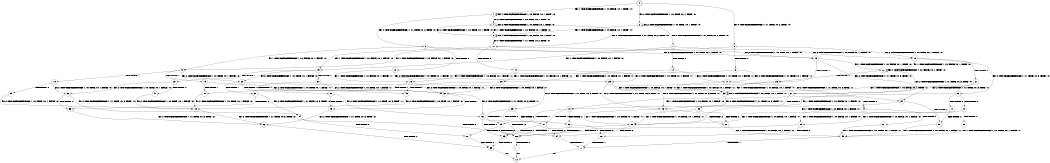 digraph BCG {
size = "7, 10.5";
center = TRUE;
node [shape = circle];
0 [peripheries = 2];
0 -> 1 [label = "EX !1 !ATOMIC_EXCH_BRANCH (1, +0, FALSE, +0, 1, TRUE) !:0:"];
0 -> 2 [label = "EX !2 !ATOMIC_EXCH_BRANCH (1, +0, TRUE, +0, 1, TRUE) !:0:"];
0 -> 3 [label = "EX !0 !ATOMIC_EXCH_BRANCH (1, +1, TRUE, +0, 2, TRUE) !:0:"];
1 -> 4 [label = "EX !2 !ATOMIC_EXCH_BRANCH (1, +0, TRUE, +0, 1, TRUE) !:0:"];
1 -> 5 [label = "EX !0 !ATOMIC_EXCH_BRANCH (1, +1, TRUE, +0, 2, TRUE) !:0:"];
1 -> 1 [label = "EX !1 !ATOMIC_EXCH_BRANCH (1, +0, FALSE, +0, 1, TRUE) !:0:"];
2 -> 6 [label = "EX !1 !ATOMIC_EXCH_BRANCH (1, +0, FALSE, +0, 1, TRUE) !:0:"];
2 -> 7 [label = "EX !0 !ATOMIC_EXCH_BRANCH (1, +1, TRUE, +0, 2, TRUE) !:0:"];
2 -> 2 [label = "EX !2 !ATOMIC_EXCH_BRANCH (1, +0, TRUE, +0, 1, TRUE) !:0:"];
3 -> 8 [label = "TERMINATE !0"];
3 -> 9 [label = "EX !1 !ATOMIC_EXCH_BRANCH (1, +0, FALSE, +0, 1, FALSE) !:0:"];
3 -> 10 [label = "EX !2 !ATOMIC_EXCH_BRANCH (1, +0, TRUE, +0, 1, FALSE) !:0:"];
4 -> 11 [label = "EX !0 !ATOMIC_EXCH_BRANCH (1, +1, TRUE, +0, 2, TRUE) !:0:"];
4 -> 4 [label = "EX !2 !ATOMIC_EXCH_BRANCH (1, +0, TRUE, +0, 1, TRUE) !:0:"];
4 -> 6 [label = "EX !1 !ATOMIC_EXCH_BRANCH (1, +0, FALSE, +0, 1, TRUE) !:0:"];
5 -> 12 [label = "TERMINATE !0"];
5 -> 13 [label = "EX !2 !ATOMIC_EXCH_BRANCH (1, +0, TRUE, +0, 1, FALSE) !:0:"];
5 -> 9 [label = "EX !1 !ATOMIC_EXCH_BRANCH (1, +0, FALSE, +0, 1, FALSE) !:0:"];
6 -> 11 [label = "EX !0 !ATOMIC_EXCH_BRANCH (1, +1, TRUE, +0, 2, TRUE) !:0:"];
6 -> 4 [label = "EX !2 !ATOMIC_EXCH_BRANCH (1, +0, TRUE, +0, 1, TRUE) !:0:"];
6 -> 6 [label = "EX !1 !ATOMIC_EXCH_BRANCH (1, +0, FALSE, +0, 1, TRUE) !:0:"];
7 -> 14 [label = "TERMINATE !0"];
7 -> 15 [label = "EX !1 !ATOMIC_EXCH_BRANCH (1, +0, FALSE, +0, 1, FALSE) !:0:"];
7 -> 10 [label = "EX !2 !ATOMIC_EXCH_BRANCH (1, +0, TRUE, +0, 1, FALSE) !:0:"];
8 -> 16 [label = "EX !1 !ATOMIC_EXCH_BRANCH (1, +0, FALSE, +0, 1, FALSE) !:1:"];
8 -> 17 [label = "EX !2 !ATOMIC_EXCH_BRANCH (1, +0, TRUE, +0, 1, FALSE) !:1:"];
9 -> 18 [label = "TERMINATE !1"];
9 -> 19 [label = "TERMINATE !0"];
9 -> 20 [label = "EX !2 !ATOMIC_EXCH_BRANCH (1, +0, TRUE, +0, 1, FALSE) !:0:"];
10 -> 21 [label = "TERMINATE !0"];
10 -> 22 [label = "EX !1 !ATOMIC_EXCH_BRANCH (1, +0, FALSE, +0, 1, TRUE) !:0:"];
10 -> 23 [label = "EX !2 !ATOMIC_EXCH_BRANCH (1, +1, TRUE, +0, 3, TRUE) !:0:"];
11 -> 24 [label = "TERMINATE !0"];
11 -> 13 [label = "EX !2 !ATOMIC_EXCH_BRANCH (1, +0, TRUE, +0, 1, FALSE) !:0:"];
11 -> 15 [label = "EX !1 !ATOMIC_EXCH_BRANCH (1, +0, FALSE, +0, 1, FALSE) !:0:"];
12 -> 25 [label = "EX !2 !ATOMIC_EXCH_BRANCH (1, +0, TRUE, +0, 1, FALSE) !:1:"];
12 -> 16 [label = "EX !1 !ATOMIC_EXCH_BRANCH (1, +0, FALSE, +0, 1, FALSE) !:1:"];
13 -> 26 [label = "TERMINATE !0"];
13 -> 27 [label = "EX !2 !ATOMIC_EXCH_BRANCH (1, +1, TRUE, +0, 3, TRUE) !:0:"];
13 -> 22 [label = "EX !1 !ATOMIC_EXCH_BRANCH (1, +0, FALSE, +0, 1, TRUE) !:0:"];
14 -> 28 [label = "EX !1 !ATOMIC_EXCH_BRANCH (1, +0, FALSE, +0, 1, FALSE) !:1:"];
14 -> 17 [label = "EX !2 !ATOMIC_EXCH_BRANCH (1, +0, TRUE, +0, 1, FALSE) !:1:"];
15 -> 29 [label = "TERMINATE !1"];
15 -> 30 [label = "TERMINATE !0"];
15 -> 20 [label = "EX !2 !ATOMIC_EXCH_BRANCH (1, +0, TRUE, +0, 1, FALSE) !:0:"];
16 -> 31 [label = "TERMINATE !1"];
16 -> 32 [label = "EX !2 !ATOMIC_EXCH_BRANCH (1, +0, TRUE, +0, 1, FALSE) !:1:"];
17 -> 33 [label = "EX !1 !ATOMIC_EXCH_BRANCH (1, +0, FALSE, +0, 1, TRUE) !:1:"];
17 -> 34 [label = "EX !2 !ATOMIC_EXCH_BRANCH (1, +1, TRUE, +0, 3, TRUE) !:1:"];
18 -> 35 [label = "TERMINATE !0"];
18 -> 36 [label = "EX !2 !ATOMIC_EXCH_BRANCH (1, +0, TRUE, +0, 1, FALSE) !:0:"];
19 -> 31 [label = "TERMINATE !1"];
19 -> 32 [label = "EX !2 !ATOMIC_EXCH_BRANCH (1, +0, TRUE, +0, 1, FALSE) !:1:"];
20 -> 37 [label = "TERMINATE !1"];
20 -> 38 [label = "TERMINATE !0"];
20 -> 39 [label = "EX !2 !ATOMIC_EXCH_BRANCH (1, +1, TRUE, +0, 3, TRUE) !:0:"];
21 -> 33 [label = "EX !1 !ATOMIC_EXCH_BRANCH (1, +0, FALSE, +0, 1, TRUE) !:1:"];
21 -> 34 [label = "EX !2 !ATOMIC_EXCH_BRANCH (1, +1, TRUE, +0, 3, TRUE) !:1:"];
22 -> 26 [label = "TERMINATE !0"];
22 -> 27 [label = "EX !2 !ATOMIC_EXCH_BRANCH (1, +1, TRUE, +0, 3, TRUE) !:0:"];
22 -> 22 [label = "EX !1 !ATOMIC_EXCH_BRANCH (1, +0, FALSE, +0, 1, TRUE) !:0:"];
23 -> 40 [label = "TERMINATE !2"];
23 -> 41 [label = "TERMINATE !0"];
23 -> 42 [label = "EX !1 !ATOMIC_EXCH_BRANCH (1, +0, FALSE, +0, 1, FALSE) !:0:"];
24 -> 25 [label = "EX !2 !ATOMIC_EXCH_BRANCH (1, +0, TRUE, +0, 1, FALSE) !:1:"];
24 -> 28 [label = "EX !1 !ATOMIC_EXCH_BRANCH (1, +0, FALSE, +0, 1, FALSE) !:1:"];
25 -> 43 [label = "EX !2 !ATOMIC_EXCH_BRANCH (1, +1, TRUE, +0, 3, TRUE) !:1:"];
25 -> 33 [label = "EX !1 !ATOMIC_EXCH_BRANCH (1, +0, FALSE, +0, 1, TRUE) !:1:"];
26 -> 43 [label = "EX !2 !ATOMIC_EXCH_BRANCH (1, +1, TRUE, +0, 3, TRUE) !:1:"];
26 -> 33 [label = "EX !1 !ATOMIC_EXCH_BRANCH (1, +0, FALSE, +0, 1, TRUE) !:1:"];
27 -> 44 [label = "TERMINATE !2"];
27 -> 45 [label = "TERMINATE !0"];
27 -> 42 [label = "EX !1 !ATOMIC_EXCH_BRANCH (1, +0, FALSE, +0, 1, FALSE) !:0:"];
28 -> 46 [label = "TERMINATE !1"];
28 -> 32 [label = "EX !2 !ATOMIC_EXCH_BRANCH (1, +0, TRUE, +0, 1, FALSE) !:1:"];
29 -> 47 [label = "TERMINATE !0"];
29 -> 36 [label = "EX !2 !ATOMIC_EXCH_BRANCH (1, +0, TRUE, +0, 1, FALSE) !:0:"];
30 -> 46 [label = "TERMINATE !1"];
30 -> 32 [label = "EX !2 !ATOMIC_EXCH_BRANCH (1, +0, TRUE, +0, 1, FALSE) !:1:"];
31 -> 48 [label = "EX !2 !ATOMIC_EXCH_BRANCH (1, +0, TRUE, +0, 1, FALSE) !:2:"];
32 -> 49 [label = "TERMINATE !1"];
32 -> 50 [label = "EX !2 !ATOMIC_EXCH_BRANCH (1, +1, TRUE, +0, 3, TRUE) !:1:"];
33 -> 43 [label = "EX !2 !ATOMIC_EXCH_BRANCH (1, +1, TRUE, +0, 3, TRUE) !:1:"];
33 -> 33 [label = "EX !1 !ATOMIC_EXCH_BRANCH (1, +0, FALSE, +0, 1, TRUE) !:1:"];
34 -> 51 [label = "TERMINATE !2"];
34 -> 52 [label = "EX !1 !ATOMIC_EXCH_BRANCH (1, +0, FALSE, +0, 1, FALSE) !:1:"];
35 -> 48 [label = "EX !2 !ATOMIC_EXCH_BRANCH (1, +0, TRUE, +0, 1, FALSE) !:2:"];
36 -> 53 [label = "TERMINATE !0"];
36 -> 54 [label = "EX !2 !ATOMIC_EXCH_BRANCH (1, +1, TRUE, +0, 3, TRUE) !:0:"];
37 -> 53 [label = "TERMINATE !0"];
37 -> 54 [label = "EX !2 !ATOMIC_EXCH_BRANCH (1, +1, TRUE, +0, 3, TRUE) !:0:"];
38 -> 49 [label = "TERMINATE !1"];
38 -> 50 [label = "EX !2 !ATOMIC_EXCH_BRANCH (1, +1, TRUE, +0, 3, TRUE) !:1:"];
39 -> 55 [label = "TERMINATE !1"];
39 -> 56 [label = "TERMINATE !2"];
39 -> 57 [label = "TERMINATE !0"];
40 -> 58 [label = "TERMINATE !0"];
40 -> 59 [label = "EX !1 !ATOMIC_EXCH_BRANCH (1, +0, FALSE, +0, 1, FALSE) !:0:"];
41 -> 51 [label = "TERMINATE !2"];
41 -> 52 [label = "EX !1 !ATOMIC_EXCH_BRANCH (1, +0, FALSE, +0, 1, FALSE) !:1:"];
42 -> 55 [label = "TERMINATE !1"];
42 -> 56 [label = "TERMINATE !2"];
42 -> 57 [label = "TERMINATE !0"];
43 -> 60 [label = "TERMINATE !2"];
43 -> 52 [label = "EX !1 !ATOMIC_EXCH_BRANCH (1, +0, FALSE, +0, 1, FALSE) !:1:"];
44 -> 61 [label = "TERMINATE !0"];
44 -> 59 [label = "EX !1 !ATOMIC_EXCH_BRANCH (1, +0, FALSE, +0, 1, FALSE) !:0:"];
45 -> 60 [label = "TERMINATE !2"];
45 -> 52 [label = "EX !1 !ATOMIC_EXCH_BRANCH (1, +0, FALSE, +0, 1, FALSE) !:1:"];
46 -> 48 [label = "EX !2 !ATOMIC_EXCH_BRANCH (1, +0, TRUE, +0, 1, FALSE) !:2:"];
47 -> 48 [label = "EX !2 !ATOMIC_EXCH_BRANCH (1, +0, TRUE, +0, 1, FALSE) !:2:"];
48 -> 62 [label = "EX !2 !ATOMIC_EXCH_BRANCH (1, +1, TRUE, +0, 3, TRUE) !:2:"];
49 -> 62 [label = "EX !2 !ATOMIC_EXCH_BRANCH (1, +1, TRUE, +0, 3, TRUE) !:2:"];
50 -> 63 [label = "TERMINATE !1"];
50 -> 64 [label = "TERMINATE !2"];
51 -> 65 [label = "EX !1 !ATOMIC_EXCH_BRANCH (1, +0, FALSE, +0, 1, FALSE) !:1:"];
52 -> 63 [label = "TERMINATE !1"];
52 -> 64 [label = "TERMINATE !2"];
53 -> 62 [label = "EX !2 !ATOMIC_EXCH_BRANCH (1, +1, TRUE, +0, 3, TRUE) !:2:"];
54 -> 66 [label = "TERMINATE !2"];
54 -> 67 [label = "TERMINATE !0"];
55 -> 66 [label = "TERMINATE !2"];
55 -> 67 [label = "TERMINATE !0"];
56 -> 66 [label = "TERMINATE !1"];
56 -> 68 [label = "TERMINATE !0"];
57 -> 63 [label = "TERMINATE !1"];
57 -> 64 [label = "TERMINATE !2"];
58 -> 65 [label = "EX !1 !ATOMIC_EXCH_BRANCH (1, +0, FALSE, +0, 1, FALSE) !:1:"];
59 -> 66 [label = "TERMINATE !1"];
59 -> 68 [label = "TERMINATE !0"];
60 -> 65 [label = "EX !1 !ATOMIC_EXCH_BRANCH (1, +0, FALSE, +0, 1, FALSE) !:1:"];
61 -> 65 [label = "EX !1 !ATOMIC_EXCH_BRANCH (1, +0, FALSE, +0, 1, FALSE) !:1:"];
62 -> 69 [label = "TERMINATE !2"];
63 -> 69 [label = "TERMINATE !2"];
64 -> 70 [label = "TERMINATE !1"];
65 -> 70 [label = "TERMINATE !1"];
66 -> 71 [label = "TERMINATE !0"];
67 -> 69 [label = "TERMINATE !2"];
68 -> 70 [label = "TERMINATE !1"];
69 -> 72 [label = "exit"];
70 -> 72 [label = "exit"];
71 -> 72 [label = "exit"];
}
